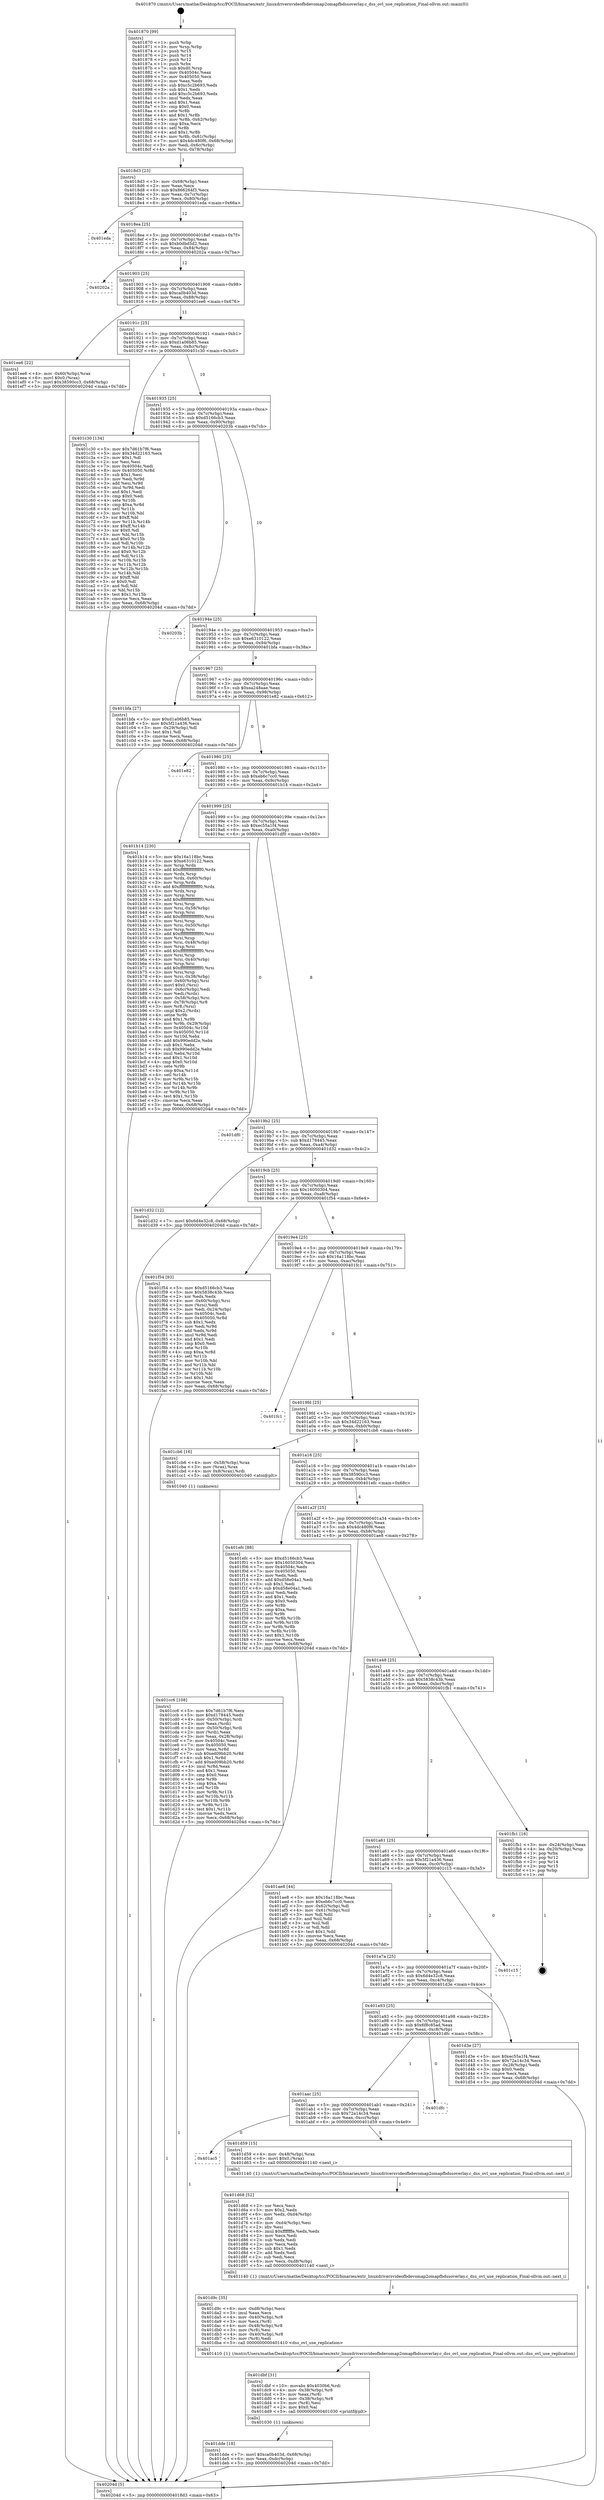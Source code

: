 digraph "0x401870" {
  label = "0x401870 (/mnt/c/Users/mathe/Desktop/tcc/POCII/binaries/extr_linuxdriversvideofbdevomap2omapfbdssoverlay.c_dss_ovl_use_replication_Final-ollvm.out::main(0))"
  labelloc = "t"
  node[shape=record]

  Entry [label="",width=0.3,height=0.3,shape=circle,fillcolor=black,style=filled]
  "0x4018d3" [label="{
     0x4018d3 [23]\l
     | [instrs]\l
     &nbsp;&nbsp;0x4018d3 \<+3\>: mov -0x68(%rbp),%eax\l
     &nbsp;&nbsp;0x4018d6 \<+2\>: mov %eax,%ecx\l
     &nbsp;&nbsp;0x4018d8 \<+6\>: sub $0x866264f3,%ecx\l
     &nbsp;&nbsp;0x4018de \<+3\>: mov %eax,-0x7c(%rbp)\l
     &nbsp;&nbsp;0x4018e1 \<+3\>: mov %ecx,-0x80(%rbp)\l
     &nbsp;&nbsp;0x4018e4 \<+6\>: je 0000000000401eda \<main+0x66a\>\l
  }"]
  "0x401eda" [label="{
     0x401eda\l
  }", style=dashed]
  "0x4018ea" [label="{
     0x4018ea [25]\l
     | [instrs]\l
     &nbsp;&nbsp;0x4018ea \<+5\>: jmp 00000000004018ef \<main+0x7f\>\l
     &nbsp;&nbsp;0x4018ef \<+3\>: mov -0x7c(%rbp),%eax\l
     &nbsp;&nbsp;0x4018f2 \<+5\>: sub $0xb0dbd5d2,%eax\l
     &nbsp;&nbsp;0x4018f7 \<+6\>: mov %eax,-0x84(%rbp)\l
     &nbsp;&nbsp;0x4018fd \<+6\>: je 000000000040202a \<main+0x7ba\>\l
  }"]
  Exit [label="",width=0.3,height=0.3,shape=circle,fillcolor=black,style=filled,peripheries=2]
  "0x40202a" [label="{
     0x40202a\l
  }", style=dashed]
  "0x401903" [label="{
     0x401903 [25]\l
     | [instrs]\l
     &nbsp;&nbsp;0x401903 \<+5\>: jmp 0000000000401908 \<main+0x98\>\l
     &nbsp;&nbsp;0x401908 \<+3\>: mov -0x7c(%rbp),%eax\l
     &nbsp;&nbsp;0x40190b \<+5\>: sub $0xca0b403d,%eax\l
     &nbsp;&nbsp;0x401910 \<+6\>: mov %eax,-0x88(%rbp)\l
     &nbsp;&nbsp;0x401916 \<+6\>: je 0000000000401ee6 \<main+0x676\>\l
  }"]
  "0x401dde" [label="{
     0x401dde [18]\l
     | [instrs]\l
     &nbsp;&nbsp;0x401dde \<+7\>: movl $0xca0b403d,-0x68(%rbp)\l
     &nbsp;&nbsp;0x401de5 \<+6\>: mov %eax,-0xdc(%rbp)\l
     &nbsp;&nbsp;0x401deb \<+5\>: jmp 000000000040204d \<main+0x7dd\>\l
  }"]
  "0x401ee6" [label="{
     0x401ee6 [22]\l
     | [instrs]\l
     &nbsp;&nbsp;0x401ee6 \<+4\>: mov -0x60(%rbp),%rax\l
     &nbsp;&nbsp;0x401eea \<+6\>: movl $0x0,(%rax)\l
     &nbsp;&nbsp;0x401ef0 \<+7\>: movl $0x38590cc3,-0x68(%rbp)\l
     &nbsp;&nbsp;0x401ef7 \<+5\>: jmp 000000000040204d \<main+0x7dd\>\l
  }"]
  "0x40191c" [label="{
     0x40191c [25]\l
     | [instrs]\l
     &nbsp;&nbsp;0x40191c \<+5\>: jmp 0000000000401921 \<main+0xb1\>\l
     &nbsp;&nbsp;0x401921 \<+3\>: mov -0x7c(%rbp),%eax\l
     &nbsp;&nbsp;0x401924 \<+5\>: sub $0xd1a06b85,%eax\l
     &nbsp;&nbsp;0x401929 \<+6\>: mov %eax,-0x8c(%rbp)\l
     &nbsp;&nbsp;0x40192f \<+6\>: je 0000000000401c30 \<main+0x3c0\>\l
  }"]
  "0x401dbf" [label="{
     0x401dbf [31]\l
     | [instrs]\l
     &nbsp;&nbsp;0x401dbf \<+10\>: movabs $0x4030b6,%rdi\l
     &nbsp;&nbsp;0x401dc9 \<+4\>: mov -0x38(%rbp),%r8\l
     &nbsp;&nbsp;0x401dcd \<+3\>: mov %eax,(%r8)\l
     &nbsp;&nbsp;0x401dd0 \<+4\>: mov -0x38(%rbp),%r8\l
     &nbsp;&nbsp;0x401dd4 \<+3\>: mov (%r8),%esi\l
     &nbsp;&nbsp;0x401dd7 \<+2\>: mov $0x0,%al\l
     &nbsp;&nbsp;0x401dd9 \<+5\>: call 0000000000401030 \<printf@plt\>\l
     | [calls]\l
     &nbsp;&nbsp;0x401030 \{1\} (unknown)\l
  }"]
  "0x401c30" [label="{
     0x401c30 [134]\l
     | [instrs]\l
     &nbsp;&nbsp;0x401c30 \<+5\>: mov $0x7d61b7f6,%eax\l
     &nbsp;&nbsp;0x401c35 \<+5\>: mov $0x34d22163,%ecx\l
     &nbsp;&nbsp;0x401c3a \<+2\>: mov $0x1,%dl\l
     &nbsp;&nbsp;0x401c3c \<+2\>: xor %esi,%esi\l
     &nbsp;&nbsp;0x401c3e \<+7\>: mov 0x40504c,%edi\l
     &nbsp;&nbsp;0x401c45 \<+8\>: mov 0x405050,%r8d\l
     &nbsp;&nbsp;0x401c4d \<+3\>: sub $0x1,%esi\l
     &nbsp;&nbsp;0x401c50 \<+3\>: mov %edi,%r9d\l
     &nbsp;&nbsp;0x401c53 \<+3\>: add %esi,%r9d\l
     &nbsp;&nbsp;0x401c56 \<+4\>: imul %r9d,%edi\l
     &nbsp;&nbsp;0x401c5a \<+3\>: and $0x1,%edi\l
     &nbsp;&nbsp;0x401c5d \<+3\>: cmp $0x0,%edi\l
     &nbsp;&nbsp;0x401c60 \<+4\>: sete %r10b\l
     &nbsp;&nbsp;0x401c64 \<+4\>: cmp $0xa,%r8d\l
     &nbsp;&nbsp;0x401c68 \<+4\>: setl %r11b\l
     &nbsp;&nbsp;0x401c6c \<+3\>: mov %r10b,%bl\l
     &nbsp;&nbsp;0x401c6f \<+3\>: xor $0xff,%bl\l
     &nbsp;&nbsp;0x401c72 \<+3\>: mov %r11b,%r14b\l
     &nbsp;&nbsp;0x401c75 \<+4\>: xor $0xff,%r14b\l
     &nbsp;&nbsp;0x401c79 \<+3\>: xor $0x0,%dl\l
     &nbsp;&nbsp;0x401c7c \<+3\>: mov %bl,%r15b\l
     &nbsp;&nbsp;0x401c7f \<+4\>: and $0x0,%r15b\l
     &nbsp;&nbsp;0x401c83 \<+3\>: and %dl,%r10b\l
     &nbsp;&nbsp;0x401c86 \<+3\>: mov %r14b,%r12b\l
     &nbsp;&nbsp;0x401c89 \<+4\>: and $0x0,%r12b\l
     &nbsp;&nbsp;0x401c8d \<+3\>: and %dl,%r11b\l
     &nbsp;&nbsp;0x401c90 \<+3\>: or %r10b,%r15b\l
     &nbsp;&nbsp;0x401c93 \<+3\>: or %r11b,%r12b\l
     &nbsp;&nbsp;0x401c96 \<+3\>: xor %r12b,%r15b\l
     &nbsp;&nbsp;0x401c99 \<+3\>: or %r14b,%bl\l
     &nbsp;&nbsp;0x401c9c \<+3\>: xor $0xff,%bl\l
     &nbsp;&nbsp;0x401c9f \<+3\>: or $0x0,%dl\l
     &nbsp;&nbsp;0x401ca2 \<+2\>: and %dl,%bl\l
     &nbsp;&nbsp;0x401ca4 \<+3\>: or %bl,%r15b\l
     &nbsp;&nbsp;0x401ca7 \<+4\>: test $0x1,%r15b\l
     &nbsp;&nbsp;0x401cab \<+3\>: cmovne %ecx,%eax\l
     &nbsp;&nbsp;0x401cae \<+3\>: mov %eax,-0x68(%rbp)\l
     &nbsp;&nbsp;0x401cb1 \<+5\>: jmp 000000000040204d \<main+0x7dd\>\l
  }"]
  "0x401935" [label="{
     0x401935 [25]\l
     | [instrs]\l
     &nbsp;&nbsp;0x401935 \<+5\>: jmp 000000000040193a \<main+0xca\>\l
     &nbsp;&nbsp;0x40193a \<+3\>: mov -0x7c(%rbp),%eax\l
     &nbsp;&nbsp;0x40193d \<+5\>: sub $0xd5166cb3,%eax\l
     &nbsp;&nbsp;0x401942 \<+6\>: mov %eax,-0x90(%rbp)\l
     &nbsp;&nbsp;0x401948 \<+6\>: je 000000000040203b \<main+0x7cb\>\l
  }"]
  "0x401d9c" [label="{
     0x401d9c [35]\l
     | [instrs]\l
     &nbsp;&nbsp;0x401d9c \<+6\>: mov -0xd8(%rbp),%ecx\l
     &nbsp;&nbsp;0x401da2 \<+3\>: imul %eax,%ecx\l
     &nbsp;&nbsp;0x401da5 \<+4\>: mov -0x40(%rbp),%r8\l
     &nbsp;&nbsp;0x401da9 \<+3\>: mov %ecx,(%r8)\l
     &nbsp;&nbsp;0x401dac \<+4\>: mov -0x48(%rbp),%r8\l
     &nbsp;&nbsp;0x401db0 \<+3\>: mov (%r8),%esi\l
     &nbsp;&nbsp;0x401db3 \<+4\>: mov -0x40(%rbp),%r8\l
     &nbsp;&nbsp;0x401db7 \<+3\>: mov (%r8),%edi\l
     &nbsp;&nbsp;0x401dba \<+5\>: call 0000000000401410 \<dss_ovl_use_replication\>\l
     | [calls]\l
     &nbsp;&nbsp;0x401410 \{1\} (/mnt/c/Users/mathe/Desktop/tcc/POCII/binaries/extr_linuxdriversvideofbdevomap2omapfbdssoverlay.c_dss_ovl_use_replication_Final-ollvm.out::dss_ovl_use_replication)\l
  }"]
  "0x40203b" [label="{
     0x40203b\l
  }", style=dashed]
  "0x40194e" [label="{
     0x40194e [25]\l
     | [instrs]\l
     &nbsp;&nbsp;0x40194e \<+5\>: jmp 0000000000401953 \<main+0xe3\>\l
     &nbsp;&nbsp;0x401953 \<+3\>: mov -0x7c(%rbp),%eax\l
     &nbsp;&nbsp;0x401956 \<+5\>: sub $0xe6310122,%eax\l
     &nbsp;&nbsp;0x40195b \<+6\>: mov %eax,-0x94(%rbp)\l
     &nbsp;&nbsp;0x401961 \<+6\>: je 0000000000401bfa \<main+0x38a\>\l
  }"]
  "0x401d68" [label="{
     0x401d68 [52]\l
     | [instrs]\l
     &nbsp;&nbsp;0x401d68 \<+2\>: xor %ecx,%ecx\l
     &nbsp;&nbsp;0x401d6a \<+5\>: mov $0x2,%edx\l
     &nbsp;&nbsp;0x401d6f \<+6\>: mov %edx,-0xd4(%rbp)\l
     &nbsp;&nbsp;0x401d75 \<+1\>: cltd\l
     &nbsp;&nbsp;0x401d76 \<+6\>: mov -0xd4(%rbp),%esi\l
     &nbsp;&nbsp;0x401d7c \<+2\>: idiv %esi\l
     &nbsp;&nbsp;0x401d7e \<+6\>: imul $0xfffffffe,%edx,%edx\l
     &nbsp;&nbsp;0x401d84 \<+2\>: mov %ecx,%edi\l
     &nbsp;&nbsp;0x401d86 \<+2\>: sub %edx,%edi\l
     &nbsp;&nbsp;0x401d88 \<+2\>: mov %ecx,%edx\l
     &nbsp;&nbsp;0x401d8a \<+3\>: sub $0x1,%edx\l
     &nbsp;&nbsp;0x401d8d \<+2\>: add %edx,%edi\l
     &nbsp;&nbsp;0x401d8f \<+2\>: sub %edi,%ecx\l
     &nbsp;&nbsp;0x401d91 \<+6\>: mov %ecx,-0xd8(%rbp)\l
     &nbsp;&nbsp;0x401d97 \<+5\>: call 0000000000401140 \<next_i\>\l
     | [calls]\l
     &nbsp;&nbsp;0x401140 \{1\} (/mnt/c/Users/mathe/Desktop/tcc/POCII/binaries/extr_linuxdriversvideofbdevomap2omapfbdssoverlay.c_dss_ovl_use_replication_Final-ollvm.out::next_i)\l
  }"]
  "0x401bfa" [label="{
     0x401bfa [27]\l
     | [instrs]\l
     &nbsp;&nbsp;0x401bfa \<+5\>: mov $0xd1a06b85,%eax\l
     &nbsp;&nbsp;0x401bff \<+5\>: mov $0x5f21a436,%ecx\l
     &nbsp;&nbsp;0x401c04 \<+3\>: mov -0x29(%rbp),%dl\l
     &nbsp;&nbsp;0x401c07 \<+3\>: test $0x1,%dl\l
     &nbsp;&nbsp;0x401c0a \<+3\>: cmovne %ecx,%eax\l
     &nbsp;&nbsp;0x401c0d \<+3\>: mov %eax,-0x68(%rbp)\l
     &nbsp;&nbsp;0x401c10 \<+5\>: jmp 000000000040204d \<main+0x7dd\>\l
  }"]
  "0x401967" [label="{
     0x401967 [25]\l
     | [instrs]\l
     &nbsp;&nbsp;0x401967 \<+5\>: jmp 000000000040196c \<main+0xfc\>\l
     &nbsp;&nbsp;0x40196c \<+3\>: mov -0x7c(%rbp),%eax\l
     &nbsp;&nbsp;0x40196f \<+5\>: sub $0xea248aae,%eax\l
     &nbsp;&nbsp;0x401974 \<+6\>: mov %eax,-0x98(%rbp)\l
     &nbsp;&nbsp;0x40197a \<+6\>: je 0000000000401e82 \<main+0x612\>\l
  }"]
  "0x401ac5" [label="{
     0x401ac5\l
  }", style=dashed]
  "0x401e82" [label="{
     0x401e82\l
  }", style=dashed]
  "0x401980" [label="{
     0x401980 [25]\l
     | [instrs]\l
     &nbsp;&nbsp;0x401980 \<+5\>: jmp 0000000000401985 \<main+0x115\>\l
     &nbsp;&nbsp;0x401985 \<+3\>: mov -0x7c(%rbp),%eax\l
     &nbsp;&nbsp;0x401988 \<+5\>: sub $0xeb6c7cc0,%eax\l
     &nbsp;&nbsp;0x40198d \<+6\>: mov %eax,-0x9c(%rbp)\l
     &nbsp;&nbsp;0x401993 \<+6\>: je 0000000000401b14 \<main+0x2a4\>\l
  }"]
  "0x401d59" [label="{
     0x401d59 [15]\l
     | [instrs]\l
     &nbsp;&nbsp;0x401d59 \<+4\>: mov -0x48(%rbp),%rax\l
     &nbsp;&nbsp;0x401d5d \<+6\>: movl $0x0,(%rax)\l
     &nbsp;&nbsp;0x401d63 \<+5\>: call 0000000000401140 \<next_i\>\l
     | [calls]\l
     &nbsp;&nbsp;0x401140 \{1\} (/mnt/c/Users/mathe/Desktop/tcc/POCII/binaries/extr_linuxdriversvideofbdevomap2omapfbdssoverlay.c_dss_ovl_use_replication_Final-ollvm.out::next_i)\l
  }"]
  "0x401b14" [label="{
     0x401b14 [230]\l
     | [instrs]\l
     &nbsp;&nbsp;0x401b14 \<+5\>: mov $0x16a118bc,%eax\l
     &nbsp;&nbsp;0x401b19 \<+5\>: mov $0xe6310122,%ecx\l
     &nbsp;&nbsp;0x401b1e \<+3\>: mov %rsp,%rdx\l
     &nbsp;&nbsp;0x401b21 \<+4\>: add $0xfffffffffffffff0,%rdx\l
     &nbsp;&nbsp;0x401b25 \<+3\>: mov %rdx,%rsp\l
     &nbsp;&nbsp;0x401b28 \<+4\>: mov %rdx,-0x60(%rbp)\l
     &nbsp;&nbsp;0x401b2c \<+3\>: mov %rsp,%rdx\l
     &nbsp;&nbsp;0x401b2f \<+4\>: add $0xfffffffffffffff0,%rdx\l
     &nbsp;&nbsp;0x401b33 \<+3\>: mov %rdx,%rsp\l
     &nbsp;&nbsp;0x401b36 \<+3\>: mov %rsp,%rsi\l
     &nbsp;&nbsp;0x401b39 \<+4\>: add $0xfffffffffffffff0,%rsi\l
     &nbsp;&nbsp;0x401b3d \<+3\>: mov %rsi,%rsp\l
     &nbsp;&nbsp;0x401b40 \<+4\>: mov %rsi,-0x58(%rbp)\l
     &nbsp;&nbsp;0x401b44 \<+3\>: mov %rsp,%rsi\l
     &nbsp;&nbsp;0x401b47 \<+4\>: add $0xfffffffffffffff0,%rsi\l
     &nbsp;&nbsp;0x401b4b \<+3\>: mov %rsi,%rsp\l
     &nbsp;&nbsp;0x401b4e \<+4\>: mov %rsi,-0x50(%rbp)\l
     &nbsp;&nbsp;0x401b52 \<+3\>: mov %rsp,%rsi\l
     &nbsp;&nbsp;0x401b55 \<+4\>: add $0xfffffffffffffff0,%rsi\l
     &nbsp;&nbsp;0x401b59 \<+3\>: mov %rsi,%rsp\l
     &nbsp;&nbsp;0x401b5c \<+4\>: mov %rsi,-0x48(%rbp)\l
     &nbsp;&nbsp;0x401b60 \<+3\>: mov %rsp,%rsi\l
     &nbsp;&nbsp;0x401b63 \<+4\>: add $0xfffffffffffffff0,%rsi\l
     &nbsp;&nbsp;0x401b67 \<+3\>: mov %rsi,%rsp\l
     &nbsp;&nbsp;0x401b6a \<+4\>: mov %rsi,-0x40(%rbp)\l
     &nbsp;&nbsp;0x401b6e \<+3\>: mov %rsp,%rsi\l
     &nbsp;&nbsp;0x401b71 \<+4\>: add $0xfffffffffffffff0,%rsi\l
     &nbsp;&nbsp;0x401b75 \<+3\>: mov %rsi,%rsp\l
     &nbsp;&nbsp;0x401b78 \<+4\>: mov %rsi,-0x38(%rbp)\l
     &nbsp;&nbsp;0x401b7c \<+4\>: mov -0x60(%rbp),%rsi\l
     &nbsp;&nbsp;0x401b80 \<+6\>: movl $0x0,(%rsi)\l
     &nbsp;&nbsp;0x401b86 \<+3\>: mov -0x6c(%rbp),%edi\l
     &nbsp;&nbsp;0x401b89 \<+2\>: mov %edi,(%rdx)\l
     &nbsp;&nbsp;0x401b8b \<+4\>: mov -0x58(%rbp),%rsi\l
     &nbsp;&nbsp;0x401b8f \<+4\>: mov -0x78(%rbp),%r8\l
     &nbsp;&nbsp;0x401b93 \<+3\>: mov %r8,(%rsi)\l
     &nbsp;&nbsp;0x401b96 \<+3\>: cmpl $0x2,(%rdx)\l
     &nbsp;&nbsp;0x401b99 \<+4\>: setne %r9b\l
     &nbsp;&nbsp;0x401b9d \<+4\>: and $0x1,%r9b\l
     &nbsp;&nbsp;0x401ba1 \<+4\>: mov %r9b,-0x29(%rbp)\l
     &nbsp;&nbsp;0x401ba5 \<+8\>: mov 0x40504c,%r10d\l
     &nbsp;&nbsp;0x401bad \<+8\>: mov 0x405050,%r11d\l
     &nbsp;&nbsp;0x401bb5 \<+3\>: mov %r10d,%ebx\l
     &nbsp;&nbsp;0x401bb8 \<+6\>: add $0x990edd2e,%ebx\l
     &nbsp;&nbsp;0x401bbe \<+3\>: sub $0x1,%ebx\l
     &nbsp;&nbsp;0x401bc1 \<+6\>: sub $0x990edd2e,%ebx\l
     &nbsp;&nbsp;0x401bc7 \<+4\>: imul %ebx,%r10d\l
     &nbsp;&nbsp;0x401bcb \<+4\>: and $0x1,%r10d\l
     &nbsp;&nbsp;0x401bcf \<+4\>: cmp $0x0,%r10d\l
     &nbsp;&nbsp;0x401bd3 \<+4\>: sete %r9b\l
     &nbsp;&nbsp;0x401bd7 \<+4\>: cmp $0xa,%r11d\l
     &nbsp;&nbsp;0x401bdb \<+4\>: setl %r14b\l
     &nbsp;&nbsp;0x401bdf \<+3\>: mov %r9b,%r15b\l
     &nbsp;&nbsp;0x401be2 \<+3\>: and %r14b,%r15b\l
     &nbsp;&nbsp;0x401be5 \<+3\>: xor %r14b,%r9b\l
     &nbsp;&nbsp;0x401be8 \<+3\>: or %r9b,%r15b\l
     &nbsp;&nbsp;0x401beb \<+4\>: test $0x1,%r15b\l
     &nbsp;&nbsp;0x401bef \<+3\>: cmovne %ecx,%eax\l
     &nbsp;&nbsp;0x401bf2 \<+3\>: mov %eax,-0x68(%rbp)\l
     &nbsp;&nbsp;0x401bf5 \<+5\>: jmp 000000000040204d \<main+0x7dd\>\l
  }"]
  "0x401999" [label="{
     0x401999 [25]\l
     | [instrs]\l
     &nbsp;&nbsp;0x401999 \<+5\>: jmp 000000000040199e \<main+0x12e\>\l
     &nbsp;&nbsp;0x40199e \<+3\>: mov -0x7c(%rbp),%eax\l
     &nbsp;&nbsp;0x4019a1 \<+5\>: sub $0xec55a1f4,%eax\l
     &nbsp;&nbsp;0x4019a6 \<+6\>: mov %eax,-0xa0(%rbp)\l
     &nbsp;&nbsp;0x4019ac \<+6\>: je 0000000000401df0 \<main+0x580\>\l
  }"]
  "0x401aac" [label="{
     0x401aac [25]\l
     | [instrs]\l
     &nbsp;&nbsp;0x401aac \<+5\>: jmp 0000000000401ab1 \<main+0x241\>\l
     &nbsp;&nbsp;0x401ab1 \<+3\>: mov -0x7c(%rbp),%eax\l
     &nbsp;&nbsp;0x401ab4 \<+5\>: sub $0x72a14c34,%eax\l
     &nbsp;&nbsp;0x401ab9 \<+6\>: mov %eax,-0xcc(%rbp)\l
     &nbsp;&nbsp;0x401abf \<+6\>: je 0000000000401d59 \<main+0x4e9\>\l
  }"]
  "0x401df0" [label="{
     0x401df0\l
  }", style=dashed]
  "0x4019b2" [label="{
     0x4019b2 [25]\l
     | [instrs]\l
     &nbsp;&nbsp;0x4019b2 \<+5\>: jmp 00000000004019b7 \<main+0x147\>\l
     &nbsp;&nbsp;0x4019b7 \<+3\>: mov -0x7c(%rbp),%eax\l
     &nbsp;&nbsp;0x4019ba \<+5\>: sub $0xd178445,%eax\l
     &nbsp;&nbsp;0x4019bf \<+6\>: mov %eax,-0xa4(%rbp)\l
     &nbsp;&nbsp;0x4019c5 \<+6\>: je 0000000000401d32 \<main+0x4c2\>\l
  }"]
  "0x401dfc" [label="{
     0x401dfc\l
  }", style=dashed]
  "0x401d32" [label="{
     0x401d32 [12]\l
     | [instrs]\l
     &nbsp;&nbsp;0x401d32 \<+7\>: movl $0x6d4e32c8,-0x68(%rbp)\l
     &nbsp;&nbsp;0x401d39 \<+5\>: jmp 000000000040204d \<main+0x7dd\>\l
  }"]
  "0x4019cb" [label="{
     0x4019cb [25]\l
     | [instrs]\l
     &nbsp;&nbsp;0x4019cb \<+5\>: jmp 00000000004019d0 \<main+0x160\>\l
     &nbsp;&nbsp;0x4019d0 \<+3\>: mov -0x7c(%rbp),%eax\l
     &nbsp;&nbsp;0x4019d3 \<+5\>: sub $0x16050304,%eax\l
     &nbsp;&nbsp;0x4019d8 \<+6\>: mov %eax,-0xa8(%rbp)\l
     &nbsp;&nbsp;0x4019de \<+6\>: je 0000000000401f54 \<main+0x6e4\>\l
  }"]
  "0x401a93" [label="{
     0x401a93 [25]\l
     | [instrs]\l
     &nbsp;&nbsp;0x401a93 \<+5\>: jmp 0000000000401a98 \<main+0x228\>\l
     &nbsp;&nbsp;0x401a98 \<+3\>: mov -0x7c(%rbp),%eax\l
     &nbsp;&nbsp;0x401a9b \<+5\>: sub $0x6f8c85ad,%eax\l
     &nbsp;&nbsp;0x401aa0 \<+6\>: mov %eax,-0xc8(%rbp)\l
     &nbsp;&nbsp;0x401aa6 \<+6\>: je 0000000000401dfc \<main+0x58c\>\l
  }"]
  "0x401f54" [label="{
     0x401f54 [93]\l
     | [instrs]\l
     &nbsp;&nbsp;0x401f54 \<+5\>: mov $0xd5166cb3,%eax\l
     &nbsp;&nbsp;0x401f59 \<+5\>: mov $0x5838c43b,%ecx\l
     &nbsp;&nbsp;0x401f5e \<+2\>: xor %edx,%edx\l
     &nbsp;&nbsp;0x401f60 \<+4\>: mov -0x60(%rbp),%rsi\l
     &nbsp;&nbsp;0x401f64 \<+2\>: mov (%rsi),%edi\l
     &nbsp;&nbsp;0x401f66 \<+3\>: mov %edi,-0x24(%rbp)\l
     &nbsp;&nbsp;0x401f69 \<+7\>: mov 0x40504c,%edi\l
     &nbsp;&nbsp;0x401f70 \<+8\>: mov 0x405050,%r8d\l
     &nbsp;&nbsp;0x401f78 \<+3\>: sub $0x1,%edx\l
     &nbsp;&nbsp;0x401f7b \<+3\>: mov %edi,%r9d\l
     &nbsp;&nbsp;0x401f7e \<+3\>: add %edx,%r9d\l
     &nbsp;&nbsp;0x401f81 \<+4\>: imul %r9d,%edi\l
     &nbsp;&nbsp;0x401f85 \<+3\>: and $0x1,%edi\l
     &nbsp;&nbsp;0x401f88 \<+3\>: cmp $0x0,%edi\l
     &nbsp;&nbsp;0x401f8b \<+4\>: sete %r10b\l
     &nbsp;&nbsp;0x401f8f \<+4\>: cmp $0xa,%r8d\l
     &nbsp;&nbsp;0x401f93 \<+4\>: setl %r11b\l
     &nbsp;&nbsp;0x401f97 \<+3\>: mov %r10b,%bl\l
     &nbsp;&nbsp;0x401f9a \<+3\>: and %r11b,%bl\l
     &nbsp;&nbsp;0x401f9d \<+3\>: xor %r11b,%r10b\l
     &nbsp;&nbsp;0x401fa0 \<+3\>: or %r10b,%bl\l
     &nbsp;&nbsp;0x401fa3 \<+3\>: test $0x1,%bl\l
     &nbsp;&nbsp;0x401fa6 \<+3\>: cmovne %ecx,%eax\l
     &nbsp;&nbsp;0x401fa9 \<+3\>: mov %eax,-0x68(%rbp)\l
     &nbsp;&nbsp;0x401fac \<+5\>: jmp 000000000040204d \<main+0x7dd\>\l
  }"]
  "0x4019e4" [label="{
     0x4019e4 [25]\l
     | [instrs]\l
     &nbsp;&nbsp;0x4019e4 \<+5\>: jmp 00000000004019e9 \<main+0x179\>\l
     &nbsp;&nbsp;0x4019e9 \<+3\>: mov -0x7c(%rbp),%eax\l
     &nbsp;&nbsp;0x4019ec \<+5\>: sub $0x16a118bc,%eax\l
     &nbsp;&nbsp;0x4019f1 \<+6\>: mov %eax,-0xac(%rbp)\l
     &nbsp;&nbsp;0x4019f7 \<+6\>: je 0000000000401fc1 \<main+0x751\>\l
  }"]
  "0x401d3e" [label="{
     0x401d3e [27]\l
     | [instrs]\l
     &nbsp;&nbsp;0x401d3e \<+5\>: mov $0xec55a1f4,%eax\l
     &nbsp;&nbsp;0x401d43 \<+5\>: mov $0x72a14c34,%ecx\l
     &nbsp;&nbsp;0x401d48 \<+3\>: mov -0x28(%rbp),%edx\l
     &nbsp;&nbsp;0x401d4b \<+3\>: cmp $0x0,%edx\l
     &nbsp;&nbsp;0x401d4e \<+3\>: cmove %ecx,%eax\l
     &nbsp;&nbsp;0x401d51 \<+3\>: mov %eax,-0x68(%rbp)\l
     &nbsp;&nbsp;0x401d54 \<+5\>: jmp 000000000040204d \<main+0x7dd\>\l
  }"]
  "0x401fc1" [label="{
     0x401fc1\l
  }", style=dashed]
  "0x4019fd" [label="{
     0x4019fd [25]\l
     | [instrs]\l
     &nbsp;&nbsp;0x4019fd \<+5\>: jmp 0000000000401a02 \<main+0x192\>\l
     &nbsp;&nbsp;0x401a02 \<+3\>: mov -0x7c(%rbp),%eax\l
     &nbsp;&nbsp;0x401a05 \<+5\>: sub $0x34d22163,%eax\l
     &nbsp;&nbsp;0x401a0a \<+6\>: mov %eax,-0xb0(%rbp)\l
     &nbsp;&nbsp;0x401a10 \<+6\>: je 0000000000401cb6 \<main+0x446\>\l
  }"]
  "0x401a7a" [label="{
     0x401a7a [25]\l
     | [instrs]\l
     &nbsp;&nbsp;0x401a7a \<+5\>: jmp 0000000000401a7f \<main+0x20f\>\l
     &nbsp;&nbsp;0x401a7f \<+3\>: mov -0x7c(%rbp),%eax\l
     &nbsp;&nbsp;0x401a82 \<+5\>: sub $0x6d4e32c8,%eax\l
     &nbsp;&nbsp;0x401a87 \<+6\>: mov %eax,-0xc4(%rbp)\l
     &nbsp;&nbsp;0x401a8d \<+6\>: je 0000000000401d3e \<main+0x4ce\>\l
  }"]
  "0x401cb6" [label="{
     0x401cb6 [16]\l
     | [instrs]\l
     &nbsp;&nbsp;0x401cb6 \<+4\>: mov -0x58(%rbp),%rax\l
     &nbsp;&nbsp;0x401cba \<+3\>: mov (%rax),%rax\l
     &nbsp;&nbsp;0x401cbd \<+4\>: mov 0x8(%rax),%rdi\l
     &nbsp;&nbsp;0x401cc1 \<+5\>: call 0000000000401040 \<atoi@plt\>\l
     | [calls]\l
     &nbsp;&nbsp;0x401040 \{1\} (unknown)\l
  }"]
  "0x401a16" [label="{
     0x401a16 [25]\l
     | [instrs]\l
     &nbsp;&nbsp;0x401a16 \<+5\>: jmp 0000000000401a1b \<main+0x1ab\>\l
     &nbsp;&nbsp;0x401a1b \<+3\>: mov -0x7c(%rbp),%eax\l
     &nbsp;&nbsp;0x401a1e \<+5\>: sub $0x38590cc3,%eax\l
     &nbsp;&nbsp;0x401a23 \<+6\>: mov %eax,-0xb4(%rbp)\l
     &nbsp;&nbsp;0x401a29 \<+6\>: je 0000000000401efc \<main+0x68c\>\l
  }"]
  "0x401c15" [label="{
     0x401c15\l
  }", style=dashed]
  "0x401efc" [label="{
     0x401efc [88]\l
     | [instrs]\l
     &nbsp;&nbsp;0x401efc \<+5\>: mov $0xd5166cb3,%eax\l
     &nbsp;&nbsp;0x401f01 \<+5\>: mov $0x16050304,%ecx\l
     &nbsp;&nbsp;0x401f06 \<+7\>: mov 0x40504c,%edx\l
     &nbsp;&nbsp;0x401f0d \<+7\>: mov 0x405050,%esi\l
     &nbsp;&nbsp;0x401f14 \<+2\>: mov %edx,%edi\l
     &nbsp;&nbsp;0x401f16 \<+6\>: add $0xd58e04a1,%edi\l
     &nbsp;&nbsp;0x401f1c \<+3\>: sub $0x1,%edi\l
     &nbsp;&nbsp;0x401f1f \<+6\>: sub $0xd58e04a1,%edi\l
     &nbsp;&nbsp;0x401f25 \<+3\>: imul %edi,%edx\l
     &nbsp;&nbsp;0x401f28 \<+3\>: and $0x1,%edx\l
     &nbsp;&nbsp;0x401f2b \<+3\>: cmp $0x0,%edx\l
     &nbsp;&nbsp;0x401f2e \<+4\>: sete %r8b\l
     &nbsp;&nbsp;0x401f32 \<+3\>: cmp $0xa,%esi\l
     &nbsp;&nbsp;0x401f35 \<+4\>: setl %r9b\l
     &nbsp;&nbsp;0x401f39 \<+3\>: mov %r8b,%r10b\l
     &nbsp;&nbsp;0x401f3c \<+3\>: and %r9b,%r10b\l
     &nbsp;&nbsp;0x401f3f \<+3\>: xor %r9b,%r8b\l
     &nbsp;&nbsp;0x401f42 \<+3\>: or %r8b,%r10b\l
     &nbsp;&nbsp;0x401f45 \<+4\>: test $0x1,%r10b\l
     &nbsp;&nbsp;0x401f49 \<+3\>: cmovne %ecx,%eax\l
     &nbsp;&nbsp;0x401f4c \<+3\>: mov %eax,-0x68(%rbp)\l
     &nbsp;&nbsp;0x401f4f \<+5\>: jmp 000000000040204d \<main+0x7dd\>\l
  }"]
  "0x401a2f" [label="{
     0x401a2f [25]\l
     | [instrs]\l
     &nbsp;&nbsp;0x401a2f \<+5\>: jmp 0000000000401a34 \<main+0x1c4\>\l
     &nbsp;&nbsp;0x401a34 \<+3\>: mov -0x7c(%rbp),%eax\l
     &nbsp;&nbsp;0x401a37 \<+5\>: sub $0x4dc480f6,%eax\l
     &nbsp;&nbsp;0x401a3c \<+6\>: mov %eax,-0xb8(%rbp)\l
     &nbsp;&nbsp;0x401a42 \<+6\>: je 0000000000401ae8 \<main+0x278\>\l
  }"]
  "0x401a61" [label="{
     0x401a61 [25]\l
     | [instrs]\l
     &nbsp;&nbsp;0x401a61 \<+5\>: jmp 0000000000401a66 \<main+0x1f6\>\l
     &nbsp;&nbsp;0x401a66 \<+3\>: mov -0x7c(%rbp),%eax\l
     &nbsp;&nbsp;0x401a69 \<+5\>: sub $0x5f21a436,%eax\l
     &nbsp;&nbsp;0x401a6e \<+6\>: mov %eax,-0xc0(%rbp)\l
     &nbsp;&nbsp;0x401a74 \<+6\>: je 0000000000401c15 \<main+0x3a5\>\l
  }"]
  "0x401ae8" [label="{
     0x401ae8 [44]\l
     | [instrs]\l
     &nbsp;&nbsp;0x401ae8 \<+5\>: mov $0x16a118bc,%eax\l
     &nbsp;&nbsp;0x401aed \<+5\>: mov $0xeb6c7cc0,%ecx\l
     &nbsp;&nbsp;0x401af2 \<+3\>: mov -0x62(%rbp),%dl\l
     &nbsp;&nbsp;0x401af5 \<+4\>: mov -0x61(%rbp),%sil\l
     &nbsp;&nbsp;0x401af9 \<+3\>: mov %dl,%dil\l
     &nbsp;&nbsp;0x401afc \<+3\>: and %sil,%dil\l
     &nbsp;&nbsp;0x401aff \<+3\>: xor %sil,%dl\l
     &nbsp;&nbsp;0x401b02 \<+3\>: or %dl,%dil\l
     &nbsp;&nbsp;0x401b05 \<+4\>: test $0x1,%dil\l
     &nbsp;&nbsp;0x401b09 \<+3\>: cmovne %ecx,%eax\l
     &nbsp;&nbsp;0x401b0c \<+3\>: mov %eax,-0x68(%rbp)\l
     &nbsp;&nbsp;0x401b0f \<+5\>: jmp 000000000040204d \<main+0x7dd\>\l
  }"]
  "0x401a48" [label="{
     0x401a48 [25]\l
     | [instrs]\l
     &nbsp;&nbsp;0x401a48 \<+5\>: jmp 0000000000401a4d \<main+0x1dd\>\l
     &nbsp;&nbsp;0x401a4d \<+3\>: mov -0x7c(%rbp),%eax\l
     &nbsp;&nbsp;0x401a50 \<+5\>: sub $0x5838c43b,%eax\l
     &nbsp;&nbsp;0x401a55 \<+6\>: mov %eax,-0xbc(%rbp)\l
     &nbsp;&nbsp;0x401a5b \<+6\>: je 0000000000401fb1 \<main+0x741\>\l
  }"]
  "0x40204d" [label="{
     0x40204d [5]\l
     | [instrs]\l
     &nbsp;&nbsp;0x40204d \<+5\>: jmp 00000000004018d3 \<main+0x63\>\l
  }"]
  "0x401870" [label="{
     0x401870 [99]\l
     | [instrs]\l
     &nbsp;&nbsp;0x401870 \<+1\>: push %rbp\l
     &nbsp;&nbsp;0x401871 \<+3\>: mov %rsp,%rbp\l
     &nbsp;&nbsp;0x401874 \<+2\>: push %r15\l
     &nbsp;&nbsp;0x401876 \<+2\>: push %r14\l
     &nbsp;&nbsp;0x401878 \<+2\>: push %r12\l
     &nbsp;&nbsp;0x40187a \<+1\>: push %rbx\l
     &nbsp;&nbsp;0x40187b \<+7\>: sub $0xd0,%rsp\l
     &nbsp;&nbsp;0x401882 \<+7\>: mov 0x40504c,%eax\l
     &nbsp;&nbsp;0x401889 \<+7\>: mov 0x405050,%ecx\l
     &nbsp;&nbsp;0x401890 \<+2\>: mov %eax,%edx\l
     &nbsp;&nbsp;0x401892 \<+6\>: sub $0xc5c2b693,%edx\l
     &nbsp;&nbsp;0x401898 \<+3\>: sub $0x1,%edx\l
     &nbsp;&nbsp;0x40189b \<+6\>: add $0xc5c2b693,%edx\l
     &nbsp;&nbsp;0x4018a1 \<+3\>: imul %edx,%eax\l
     &nbsp;&nbsp;0x4018a4 \<+3\>: and $0x1,%eax\l
     &nbsp;&nbsp;0x4018a7 \<+3\>: cmp $0x0,%eax\l
     &nbsp;&nbsp;0x4018aa \<+4\>: sete %r8b\l
     &nbsp;&nbsp;0x4018ae \<+4\>: and $0x1,%r8b\l
     &nbsp;&nbsp;0x4018b2 \<+4\>: mov %r8b,-0x62(%rbp)\l
     &nbsp;&nbsp;0x4018b6 \<+3\>: cmp $0xa,%ecx\l
     &nbsp;&nbsp;0x4018b9 \<+4\>: setl %r8b\l
     &nbsp;&nbsp;0x4018bd \<+4\>: and $0x1,%r8b\l
     &nbsp;&nbsp;0x4018c1 \<+4\>: mov %r8b,-0x61(%rbp)\l
     &nbsp;&nbsp;0x4018c5 \<+7\>: movl $0x4dc480f6,-0x68(%rbp)\l
     &nbsp;&nbsp;0x4018cc \<+3\>: mov %edi,-0x6c(%rbp)\l
     &nbsp;&nbsp;0x4018cf \<+4\>: mov %rsi,-0x78(%rbp)\l
  }"]
  "0x401cc6" [label="{
     0x401cc6 [108]\l
     | [instrs]\l
     &nbsp;&nbsp;0x401cc6 \<+5\>: mov $0x7d61b7f6,%ecx\l
     &nbsp;&nbsp;0x401ccb \<+5\>: mov $0xd178445,%edx\l
     &nbsp;&nbsp;0x401cd0 \<+4\>: mov -0x50(%rbp),%rdi\l
     &nbsp;&nbsp;0x401cd4 \<+2\>: mov %eax,(%rdi)\l
     &nbsp;&nbsp;0x401cd6 \<+4\>: mov -0x50(%rbp),%rdi\l
     &nbsp;&nbsp;0x401cda \<+2\>: mov (%rdi),%eax\l
     &nbsp;&nbsp;0x401cdc \<+3\>: mov %eax,-0x28(%rbp)\l
     &nbsp;&nbsp;0x401cdf \<+7\>: mov 0x40504c,%eax\l
     &nbsp;&nbsp;0x401ce6 \<+7\>: mov 0x405050,%esi\l
     &nbsp;&nbsp;0x401ced \<+3\>: mov %eax,%r8d\l
     &nbsp;&nbsp;0x401cf0 \<+7\>: sub $0xed09bb20,%r8d\l
     &nbsp;&nbsp;0x401cf7 \<+4\>: sub $0x1,%r8d\l
     &nbsp;&nbsp;0x401cfb \<+7\>: add $0xed09bb20,%r8d\l
     &nbsp;&nbsp;0x401d02 \<+4\>: imul %r8d,%eax\l
     &nbsp;&nbsp;0x401d06 \<+3\>: and $0x1,%eax\l
     &nbsp;&nbsp;0x401d09 \<+3\>: cmp $0x0,%eax\l
     &nbsp;&nbsp;0x401d0c \<+4\>: sete %r9b\l
     &nbsp;&nbsp;0x401d10 \<+3\>: cmp $0xa,%esi\l
     &nbsp;&nbsp;0x401d13 \<+4\>: setl %r10b\l
     &nbsp;&nbsp;0x401d17 \<+3\>: mov %r9b,%r11b\l
     &nbsp;&nbsp;0x401d1a \<+3\>: and %r10b,%r11b\l
     &nbsp;&nbsp;0x401d1d \<+3\>: xor %r10b,%r9b\l
     &nbsp;&nbsp;0x401d20 \<+3\>: or %r9b,%r11b\l
     &nbsp;&nbsp;0x401d23 \<+4\>: test $0x1,%r11b\l
     &nbsp;&nbsp;0x401d27 \<+3\>: cmovne %edx,%ecx\l
     &nbsp;&nbsp;0x401d2a \<+3\>: mov %ecx,-0x68(%rbp)\l
     &nbsp;&nbsp;0x401d2d \<+5\>: jmp 000000000040204d \<main+0x7dd\>\l
  }"]
  "0x401fb1" [label="{
     0x401fb1 [16]\l
     | [instrs]\l
     &nbsp;&nbsp;0x401fb1 \<+3\>: mov -0x24(%rbp),%eax\l
     &nbsp;&nbsp;0x401fb4 \<+4\>: lea -0x20(%rbp),%rsp\l
     &nbsp;&nbsp;0x401fb8 \<+1\>: pop %rbx\l
     &nbsp;&nbsp;0x401fb9 \<+2\>: pop %r12\l
     &nbsp;&nbsp;0x401fbb \<+2\>: pop %r14\l
     &nbsp;&nbsp;0x401fbd \<+2\>: pop %r15\l
     &nbsp;&nbsp;0x401fbf \<+1\>: pop %rbp\l
     &nbsp;&nbsp;0x401fc0 \<+1\>: ret\l
  }"]
  Entry -> "0x401870" [label=" 1"]
  "0x4018d3" -> "0x401eda" [label=" 0"]
  "0x4018d3" -> "0x4018ea" [label=" 12"]
  "0x401fb1" -> Exit [label=" 1"]
  "0x4018ea" -> "0x40202a" [label=" 0"]
  "0x4018ea" -> "0x401903" [label=" 12"]
  "0x401f54" -> "0x40204d" [label=" 1"]
  "0x401903" -> "0x401ee6" [label=" 1"]
  "0x401903" -> "0x40191c" [label=" 11"]
  "0x401efc" -> "0x40204d" [label=" 1"]
  "0x40191c" -> "0x401c30" [label=" 1"]
  "0x40191c" -> "0x401935" [label=" 10"]
  "0x401ee6" -> "0x40204d" [label=" 1"]
  "0x401935" -> "0x40203b" [label=" 0"]
  "0x401935" -> "0x40194e" [label=" 10"]
  "0x401dde" -> "0x40204d" [label=" 1"]
  "0x40194e" -> "0x401bfa" [label=" 1"]
  "0x40194e" -> "0x401967" [label=" 9"]
  "0x401dbf" -> "0x401dde" [label=" 1"]
  "0x401967" -> "0x401e82" [label=" 0"]
  "0x401967" -> "0x401980" [label=" 9"]
  "0x401d9c" -> "0x401dbf" [label=" 1"]
  "0x401980" -> "0x401b14" [label=" 1"]
  "0x401980" -> "0x401999" [label=" 8"]
  "0x401d68" -> "0x401d9c" [label=" 1"]
  "0x401999" -> "0x401df0" [label=" 0"]
  "0x401999" -> "0x4019b2" [label=" 8"]
  "0x401aac" -> "0x401ac5" [label=" 0"]
  "0x4019b2" -> "0x401d32" [label=" 1"]
  "0x4019b2" -> "0x4019cb" [label=" 7"]
  "0x401aac" -> "0x401d59" [label=" 1"]
  "0x4019cb" -> "0x401f54" [label=" 1"]
  "0x4019cb" -> "0x4019e4" [label=" 6"]
  "0x401a93" -> "0x401aac" [label=" 1"]
  "0x4019e4" -> "0x401fc1" [label=" 0"]
  "0x4019e4" -> "0x4019fd" [label=" 6"]
  "0x401a93" -> "0x401dfc" [label=" 0"]
  "0x4019fd" -> "0x401cb6" [label=" 1"]
  "0x4019fd" -> "0x401a16" [label=" 5"]
  "0x401d3e" -> "0x40204d" [label=" 1"]
  "0x401a16" -> "0x401efc" [label=" 1"]
  "0x401a16" -> "0x401a2f" [label=" 4"]
  "0x401a7a" -> "0x401a93" [label=" 1"]
  "0x401a2f" -> "0x401ae8" [label=" 1"]
  "0x401a2f" -> "0x401a48" [label=" 3"]
  "0x401ae8" -> "0x40204d" [label=" 1"]
  "0x401870" -> "0x4018d3" [label=" 1"]
  "0x40204d" -> "0x4018d3" [label=" 11"]
  "0x401b14" -> "0x40204d" [label=" 1"]
  "0x401bfa" -> "0x40204d" [label=" 1"]
  "0x401c30" -> "0x40204d" [label=" 1"]
  "0x401cb6" -> "0x401cc6" [label=" 1"]
  "0x401cc6" -> "0x40204d" [label=" 1"]
  "0x401d32" -> "0x40204d" [label=" 1"]
  "0x401d59" -> "0x401d68" [label=" 1"]
  "0x401a48" -> "0x401fb1" [label=" 1"]
  "0x401a48" -> "0x401a61" [label=" 2"]
  "0x401a7a" -> "0x401d3e" [label=" 1"]
  "0x401a61" -> "0x401c15" [label=" 0"]
  "0x401a61" -> "0x401a7a" [label=" 2"]
}
